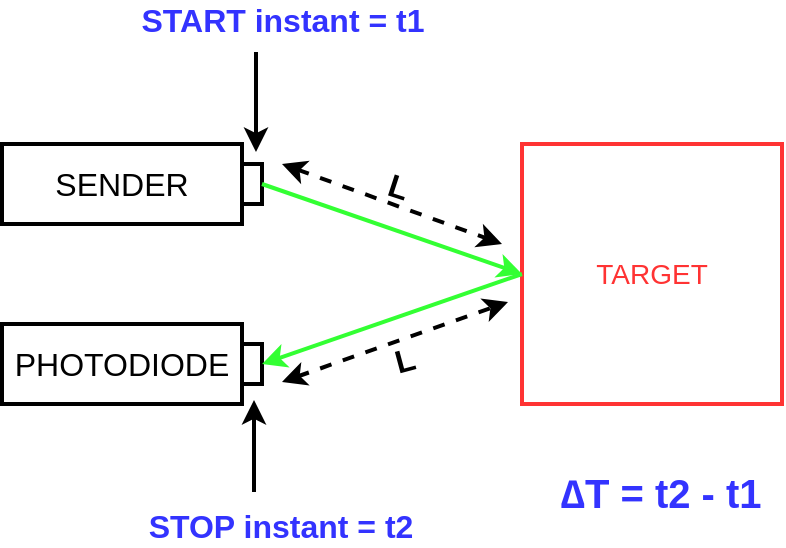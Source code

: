<mxfile>
    <diagram id="85r1YV8vlbFFfpCDwWW7" name="Page-1">
        <mxGraphModel dx="531" dy="528" grid="1" gridSize="10" guides="1" tooltips="1" connect="1" arrows="1" fold="1" page="1" pageScale="1" pageWidth="850" pageHeight="1100" math="0" shadow="0">
            <root>
                <mxCell id="0"/>
                <mxCell id="1" parent="0"/>
                <mxCell id="2" value="&lt;font style=&quot;font-size: 14px&quot; color=&quot;#ff3333&quot;&gt;TARGET&lt;/font&gt;" style="whiteSpace=wrap;html=1;strokeColor=#FF3333;strokeWidth=2;" vertex="1" parent="1">
                    <mxGeometry x="470" y="80" width="130" height="130" as="geometry"/>
                </mxCell>
                <mxCell id="3" value="&lt;font style=&quot;font-size: 16px&quot; color=&quot;#000000&quot;&gt;SENDER&lt;/font&gt;" style="whiteSpace=wrap;html=1;fontSize=14;fontColor=#FF3333;strokeColor=#000000;strokeWidth=2;" vertex="1" parent="1">
                    <mxGeometry x="210" y="80" width="120" height="40" as="geometry"/>
                </mxCell>
                <mxCell id="4" value="&lt;font style=&quot;font-size: 16px&quot; color=&quot;#000000&quot;&gt;PHOTODIODE&lt;/font&gt;" style="whiteSpace=wrap;html=1;fontSize=14;fontColor=#FF3333;strokeColor=#000000;strokeWidth=2;" vertex="1" parent="1">
                    <mxGeometry x="210" y="170" width="120" height="40" as="geometry"/>
                </mxCell>
                <mxCell id="5" value="" style="whiteSpace=wrap;html=1;fontSize=14;fontColor=#FF3333;strokeColor=#000000;strokeWidth=2;" vertex="1" parent="1">
                    <mxGeometry x="330" y="90" width="10" height="20" as="geometry"/>
                </mxCell>
                <mxCell id="6" value="" style="whiteSpace=wrap;html=1;fontSize=14;fontColor=#FF3333;strokeColor=#000000;strokeWidth=2;" vertex="1" parent="1">
                    <mxGeometry x="330" y="180" width="10" height="20" as="geometry"/>
                </mxCell>
                <mxCell id="7" value="" style="endArrow=classic;html=1;fontSize=12;fontColor=#FFFFFF;exitX=1;exitY=0.5;exitDx=0;exitDy=0;entryX=0;entryY=0.5;entryDx=0;entryDy=0;strokeColor=#33FF33;strokeWidth=2;" edge="1" parent="1" source="5" target="2">
                    <mxGeometry width="50" height="50" relative="1" as="geometry">
                        <mxPoint x="230" y="170" as="sourcePoint"/>
                        <mxPoint x="280" y="120" as="targetPoint"/>
                    </mxGeometry>
                </mxCell>
                <mxCell id="8" value="" style="endArrow=classic;html=1;fontSize=12;fontColor=#FFFFFF;entryX=1;entryY=0.5;entryDx=0;entryDy=0;exitX=0;exitY=0.5;exitDx=0;exitDy=0;strokeColor=#33FF33;strokeWidth=2;" edge="1" parent="1" source="2" target="6">
                    <mxGeometry width="50" height="50" relative="1" as="geometry">
                        <mxPoint x="460" y="150" as="sourcePoint"/>
                        <mxPoint x="480" y="155" as="targetPoint"/>
                    </mxGeometry>
                </mxCell>
                <mxCell id="9" value="" style="endArrow=classic;dashed=1;html=1;strokeWidth=2;fontSize=12;fontColor=#FFFFFF;startArrow=classic;startFill=1;endFill=1;strokeColor=#000000;" edge="1" parent="1">
                    <mxGeometry width="50" height="50" relative="1" as="geometry">
                        <mxPoint x="350" y="90" as="sourcePoint"/>
                        <mxPoint x="460" y="130" as="targetPoint"/>
                    </mxGeometry>
                </mxCell>
                <mxCell id="10" value="" style="endArrow=classic;dashed=1;html=1;strokeWidth=2;fontSize=12;fontColor=#FFFFFF;startArrow=classic;startFill=1;endFill=1;strokeColor=#000000;" edge="1" parent="1">
                    <mxGeometry width="50" height="50" relative="1" as="geometry">
                        <mxPoint x="350" y="199" as="sourcePoint"/>
                        <mxPoint x="463" y="159" as="targetPoint"/>
                    </mxGeometry>
                </mxCell>
                <mxCell id="11" value="&lt;font color=&quot;#000000&quot; size=&quot;1&quot;&gt;&lt;b style=&quot;font-size: 16px&quot;&gt;L&lt;/b&gt;&lt;/font&gt;" style="text;html=1;resizable=0;autosize=1;align=center;verticalAlign=middle;points=[];fillColor=none;strokeColor=none;rounded=0;fontSize=12;fontColor=#FFFFFF;rotation=-15;" vertex="1" parent="1">
                    <mxGeometry x="396" y="178" width="30" height="20" as="geometry"/>
                </mxCell>
                <mxCell id="12" value="&lt;font color=&quot;#000000&quot; size=&quot;1&quot;&gt;&lt;b style=&quot;font-size: 16px&quot;&gt;L&lt;/b&gt;&lt;/font&gt;" style="text;html=1;resizable=0;autosize=1;align=center;verticalAlign=middle;points=[];fillColor=none;strokeColor=none;rounded=0;fontSize=12;fontColor=#FFFFFF;rotation=18;" vertex="1" parent="1">
                    <mxGeometry x="393" y="91" width="30" height="20" as="geometry"/>
                </mxCell>
                <mxCell id="13" value="" style="endArrow=classic;html=1;fontSize=12;fontColor=#000000;strokeColor=#000000;strokeWidth=2;" edge="1" parent="1">
                    <mxGeometry width="50" height="50" relative="1" as="geometry">
                        <mxPoint x="337" y="34" as="sourcePoint"/>
                        <mxPoint x="337" y="84" as="targetPoint"/>
                    </mxGeometry>
                </mxCell>
                <mxCell id="14" value="" style="endArrow=classic;html=1;fontSize=12;fontColor=#000000;strokeColor=#000000;strokeWidth=2;" edge="1" parent="1">
                    <mxGeometry width="50" height="50" relative="1" as="geometry">
                        <mxPoint x="336" y="254" as="sourcePoint"/>
                        <mxPoint x="336" y="208" as="targetPoint"/>
                    </mxGeometry>
                </mxCell>
                <mxCell id="15" value="&lt;font color=&quot;#3333ff&quot; style=&quot;font-size: 16px&quot;&gt;&lt;b&gt;START instant = t1&lt;/b&gt;&lt;/font&gt;" style="text;html=1;resizable=0;autosize=1;align=center;verticalAlign=middle;points=[];fillColor=none;strokeColor=none;rounded=0;fontSize=12;fontColor=#000000;" vertex="1" parent="1">
                    <mxGeometry x="270" y="8" width="160" height="20" as="geometry"/>
                </mxCell>
                <mxCell id="16" value="&lt;font color=&quot;#3333ff&quot; style=&quot;font-size: 16px&quot;&gt;&lt;b&gt;STOP instant = t2&lt;/b&gt;&lt;/font&gt;" style="text;html=1;resizable=0;autosize=1;align=center;verticalAlign=middle;points=[];fillColor=none;strokeColor=none;rounded=0;fontSize=12;fontColor=#000000;" vertex="1" parent="1">
                    <mxGeometry x="274" y="261" width="150" height="20" as="geometry"/>
                </mxCell>
                <mxCell id="17" value="&lt;font color=&quot;#3333ff&quot; size=&quot;1&quot;&gt;&lt;b style=&quot;font-size: 20px&quot;&gt;∆T = t2 - t1&lt;/b&gt;&lt;/font&gt;" style="text;html=1;resizable=0;autosize=1;align=center;verticalAlign=middle;points=[];fillColor=none;strokeColor=none;rounded=0;fontSize=12;fontColor=#000000;" vertex="1" parent="1">
                    <mxGeometry x="479" y="244" width="120" height="20" as="geometry"/>
                </mxCell>
            </root>
        </mxGraphModel>
    </diagram>
</mxfile>